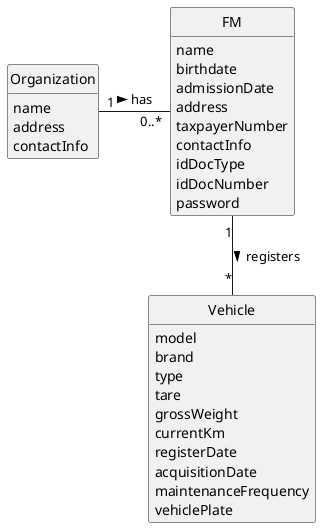 @startuml
skinparam monochrome true
skinparam packageStyle rectangle
skinparam shadowing false


skinparam classAttributeIconSize 0

hide circle
hide methods

class Organization {
    name
    address
    contactInfo

}

class Vehicle {
    model
    brand
    type
    tare
    grossWeight
    currentKm
    registerDate
    acquisitionDate
    maintenanceFrequency
    vehiclePlate
}

class FM {
    name
    birthdate
    admissionDate
    address
    taxpayerNumber
    contactInfo
    idDocType
    idDocNumber
    password
}

Organization "1" - "0..*" FM : has >
FM "1" -- "*" Vehicle : registers >
@enduml